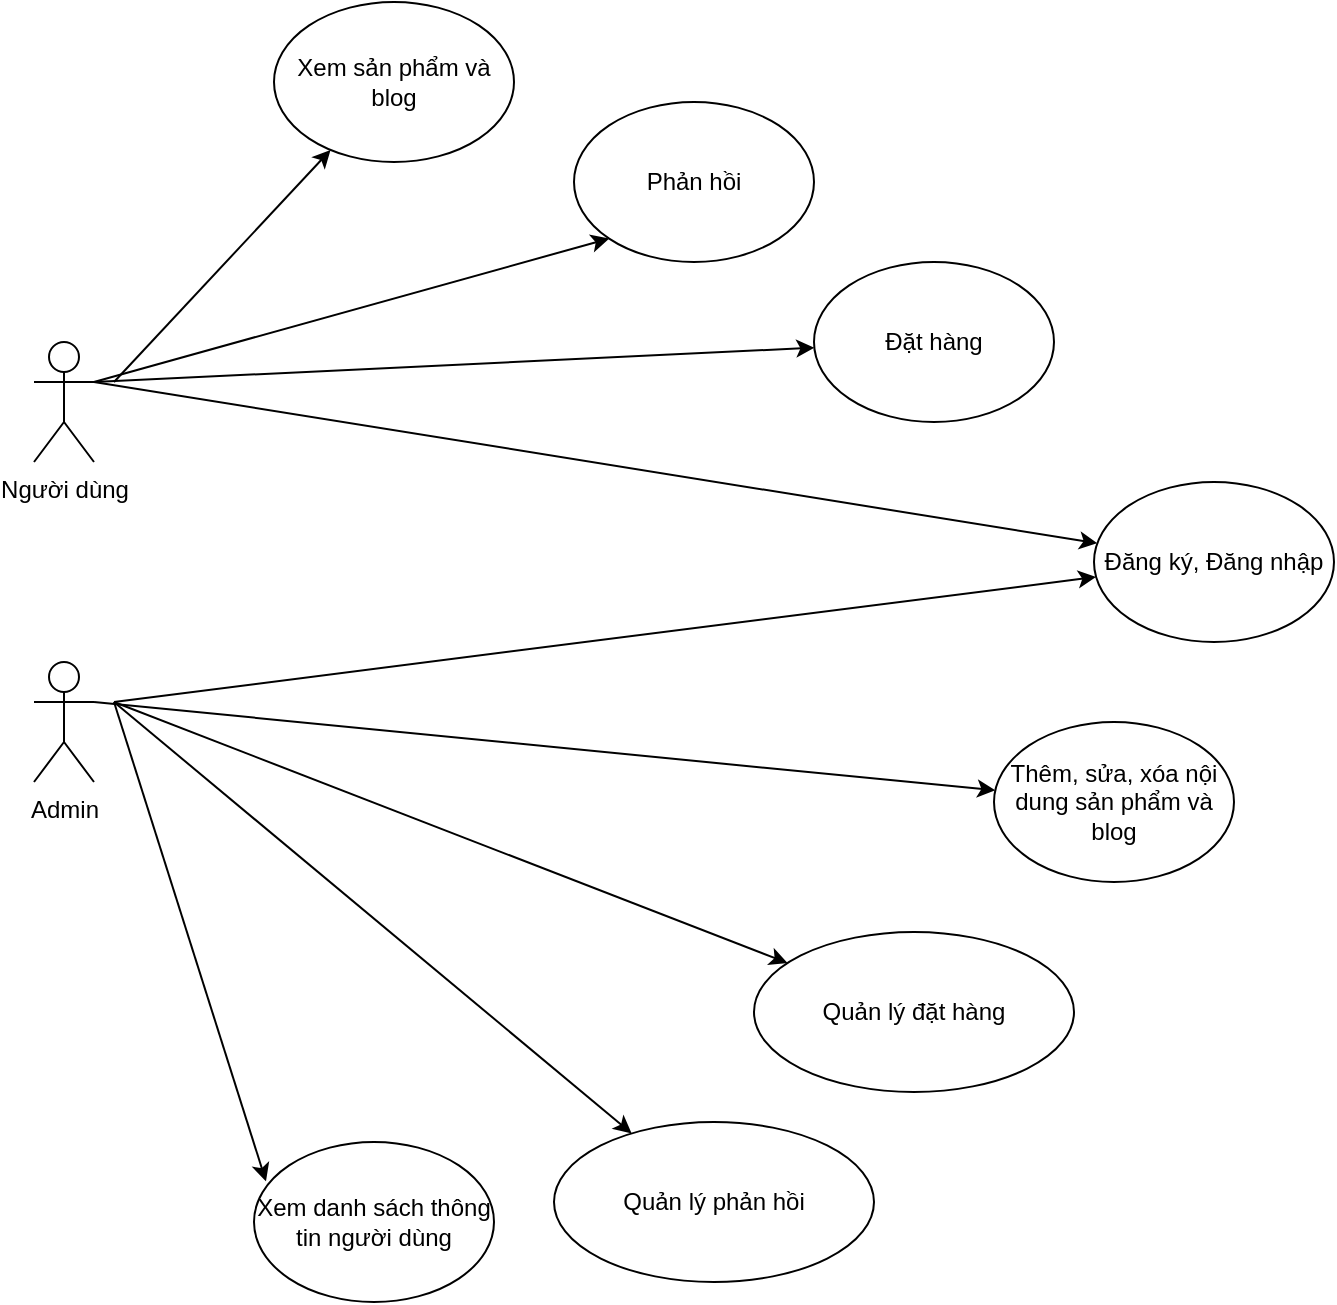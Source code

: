 <mxfile version="12.1.3" pages="1"><diagram id="8aMm7VhVeOjkLY6Ky9tt" name="Page-1"><mxGraphModel dx="1415" dy="381" grid="1" gridSize="10" guides="1" tooltips="1" connect="1" arrows="1" fold="1" page="1" pageScale="1" pageWidth="850" pageHeight="1100" math="0" shadow="0"><root><mxCell id="0"/><mxCell id="1" parent="0"/><mxCell id="UaWmxH6Osoi3Ucmj_Jup-1" value="Người dùng&lt;br&gt;" style="shape=umlActor;verticalLabelPosition=bottom;labelBackgroundColor=#ffffff;verticalAlign=top;html=1;outlineConnect=0;" vertex="1" parent="1"><mxGeometry y="170" width="30" height="60" as="geometry"/></mxCell><mxCell id="UaWmxH6Osoi3Ucmj_Jup-2" value="Admin" style="shape=umlActor;verticalLabelPosition=bottom;labelBackgroundColor=#ffffff;verticalAlign=top;html=1;outlineConnect=0;" vertex="1" parent="1"><mxGeometry y="330" width="30" height="60" as="geometry"/></mxCell><mxCell id="UaWmxH6Osoi3Ucmj_Jup-3" value="Đăng ký, Đăng nhập" style="ellipse;whiteSpace=wrap;html=1;" vertex="1" parent="1"><mxGeometry x="530" y="240" width="120" height="80" as="geometry"/></mxCell><mxCell id="UaWmxH6Osoi3Ucmj_Jup-4" value="Xem sản phẩm và blog" style="ellipse;whiteSpace=wrap;html=1;" vertex="1" parent="1"><mxGeometry x="120" width="120" height="80" as="geometry"/></mxCell><mxCell id="UaWmxH6Osoi3Ucmj_Jup-5" value="Thêm, sửa, xóa nội dung sản phẩm và blog" style="ellipse;whiteSpace=wrap;html=1;" vertex="1" parent="1"><mxGeometry x="480" y="360" width="120" height="80" as="geometry"/></mxCell><mxCell id="UaWmxH6Osoi3Ucmj_Jup-6" value="Phản hồi" style="ellipse;whiteSpace=wrap;html=1;" vertex="1" parent="1"><mxGeometry x="270" y="50" width="120" height="80" as="geometry"/></mxCell><mxCell id="UaWmxH6Osoi3Ucmj_Jup-7" value="Đặt hàng" style="ellipse;whiteSpace=wrap;html=1;" vertex="1" parent="1"><mxGeometry x="390" y="130" width="120" height="80" as="geometry"/></mxCell><mxCell id="UaWmxH6Osoi3Ucmj_Jup-8" value="Quản lý đặt hàng" style="ellipse;whiteSpace=wrap;html=1;" vertex="1" parent="1"><mxGeometry x="360" y="465" width="160" height="80" as="geometry"/></mxCell><mxCell id="UaWmxH6Osoi3Ucmj_Jup-9" value="Xem danh sách thông tin người dùng" style="ellipse;whiteSpace=wrap;html=1;" vertex="1" parent="1"><mxGeometry x="110" y="570" width="120" height="80" as="geometry"/></mxCell><mxCell id="UaWmxH6Osoi3Ucmj_Jup-10" value="" style="endArrow=classic;html=1;" edge="1" parent="1" target="UaWmxH6Osoi3Ucmj_Jup-4"><mxGeometry width="50" height="50" relative="1" as="geometry"><mxPoint x="40" y="190" as="sourcePoint"/><mxPoint x="270" y="360" as="targetPoint"/></mxGeometry></mxCell><mxCell id="UaWmxH6Osoi3Ucmj_Jup-11" value="" style="endArrow=classic;html=1;exitX=1;exitY=0.333;exitDx=0;exitDy=0;exitPerimeter=0;entryX=0;entryY=1;entryDx=0;entryDy=0;" edge="1" parent="1" source="UaWmxH6Osoi3Ucmj_Jup-1" target="UaWmxH6Osoi3Ucmj_Jup-6"><mxGeometry width="50" height="50" relative="1" as="geometry"><mxPoint x="140" y="320" as="sourcePoint"/><mxPoint x="190" y="270" as="targetPoint"/></mxGeometry></mxCell><mxCell id="UaWmxH6Osoi3Ucmj_Jup-12" value="" style="endArrow=classic;html=1;" edge="1" parent="1" target="UaWmxH6Osoi3Ucmj_Jup-7"><mxGeometry width="50" height="50" relative="1" as="geometry"><mxPoint x="30" y="190" as="sourcePoint"/><mxPoint x="220" y="280" as="targetPoint"/></mxGeometry></mxCell><mxCell id="UaWmxH6Osoi3Ucmj_Jup-13" value="" style="endArrow=classic;html=1;" edge="1" parent="1" target="UaWmxH6Osoi3Ucmj_Jup-3"><mxGeometry width="50" height="50" relative="1" as="geometry"><mxPoint x="30" y="190" as="sourcePoint"/><mxPoint x="260" y="290" as="targetPoint"/></mxGeometry></mxCell><mxCell id="UaWmxH6Osoi3Ucmj_Jup-14" value="" style="endArrow=classic;html=1;" edge="1" parent="1" target="UaWmxH6Osoi3Ucmj_Jup-3"><mxGeometry width="50" height="50" relative="1" as="geometry"><mxPoint x="40" y="350" as="sourcePoint"/><mxPoint x="310" y="350" as="targetPoint"/></mxGeometry></mxCell><mxCell id="UaWmxH6Osoi3Ucmj_Jup-15" value="" style="endArrow=classic;html=1;exitX=1;exitY=0.333;exitDx=0;exitDy=0;exitPerimeter=0;" edge="1" parent="1" source="UaWmxH6Osoi3Ucmj_Jup-2" target="UaWmxH6Osoi3Ucmj_Jup-5"><mxGeometry width="50" height="50" relative="1" as="geometry"><mxPoint x="180" y="420" as="sourcePoint"/><mxPoint x="230" y="370" as="targetPoint"/></mxGeometry></mxCell><mxCell id="UaWmxH6Osoi3Ucmj_Jup-16" value="" style="endArrow=classic;html=1;" edge="1" parent="1" target="UaWmxH6Osoi3Ucmj_Jup-8"><mxGeometry width="50" height="50" relative="1" as="geometry"><mxPoint x="40" y="350" as="sourcePoint"/><mxPoint x="140" y="460" as="targetPoint"/></mxGeometry></mxCell><mxCell id="UaWmxH6Osoi3Ucmj_Jup-17" value="" style="endArrow=classic;html=1;entryX=0.05;entryY=0.246;entryDx=0;entryDy=0;entryPerimeter=0;" edge="1" parent="1" target="UaWmxH6Osoi3Ucmj_Jup-9"><mxGeometry width="50" height="50" relative="1" as="geometry"><mxPoint x="40" y="350" as="sourcePoint"/><mxPoint x="110" y="500" as="targetPoint"/></mxGeometry></mxCell><mxCell id="UaWmxH6Osoi3Ucmj_Jup-18" value="Quản lý phản hồi" style="ellipse;whiteSpace=wrap;html=1;" vertex="1" parent="1"><mxGeometry x="260" y="560" width="160" height="80" as="geometry"/></mxCell><mxCell id="UaWmxH6Osoi3Ucmj_Jup-19" value="" style="endArrow=classic;html=1;" edge="1" parent="1" target="UaWmxH6Osoi3Ucmj_Jup-18"><mxGeometry width="50" height="50" relative="1" as="geometry"><mxPoint x="40" y="350" as="sourcePoint"/><mxPoint x="386.767" y="490.497" as="targetPoint"/></mxGeometry></mxCell></root></mxGraphModel></diagram></mxfile>